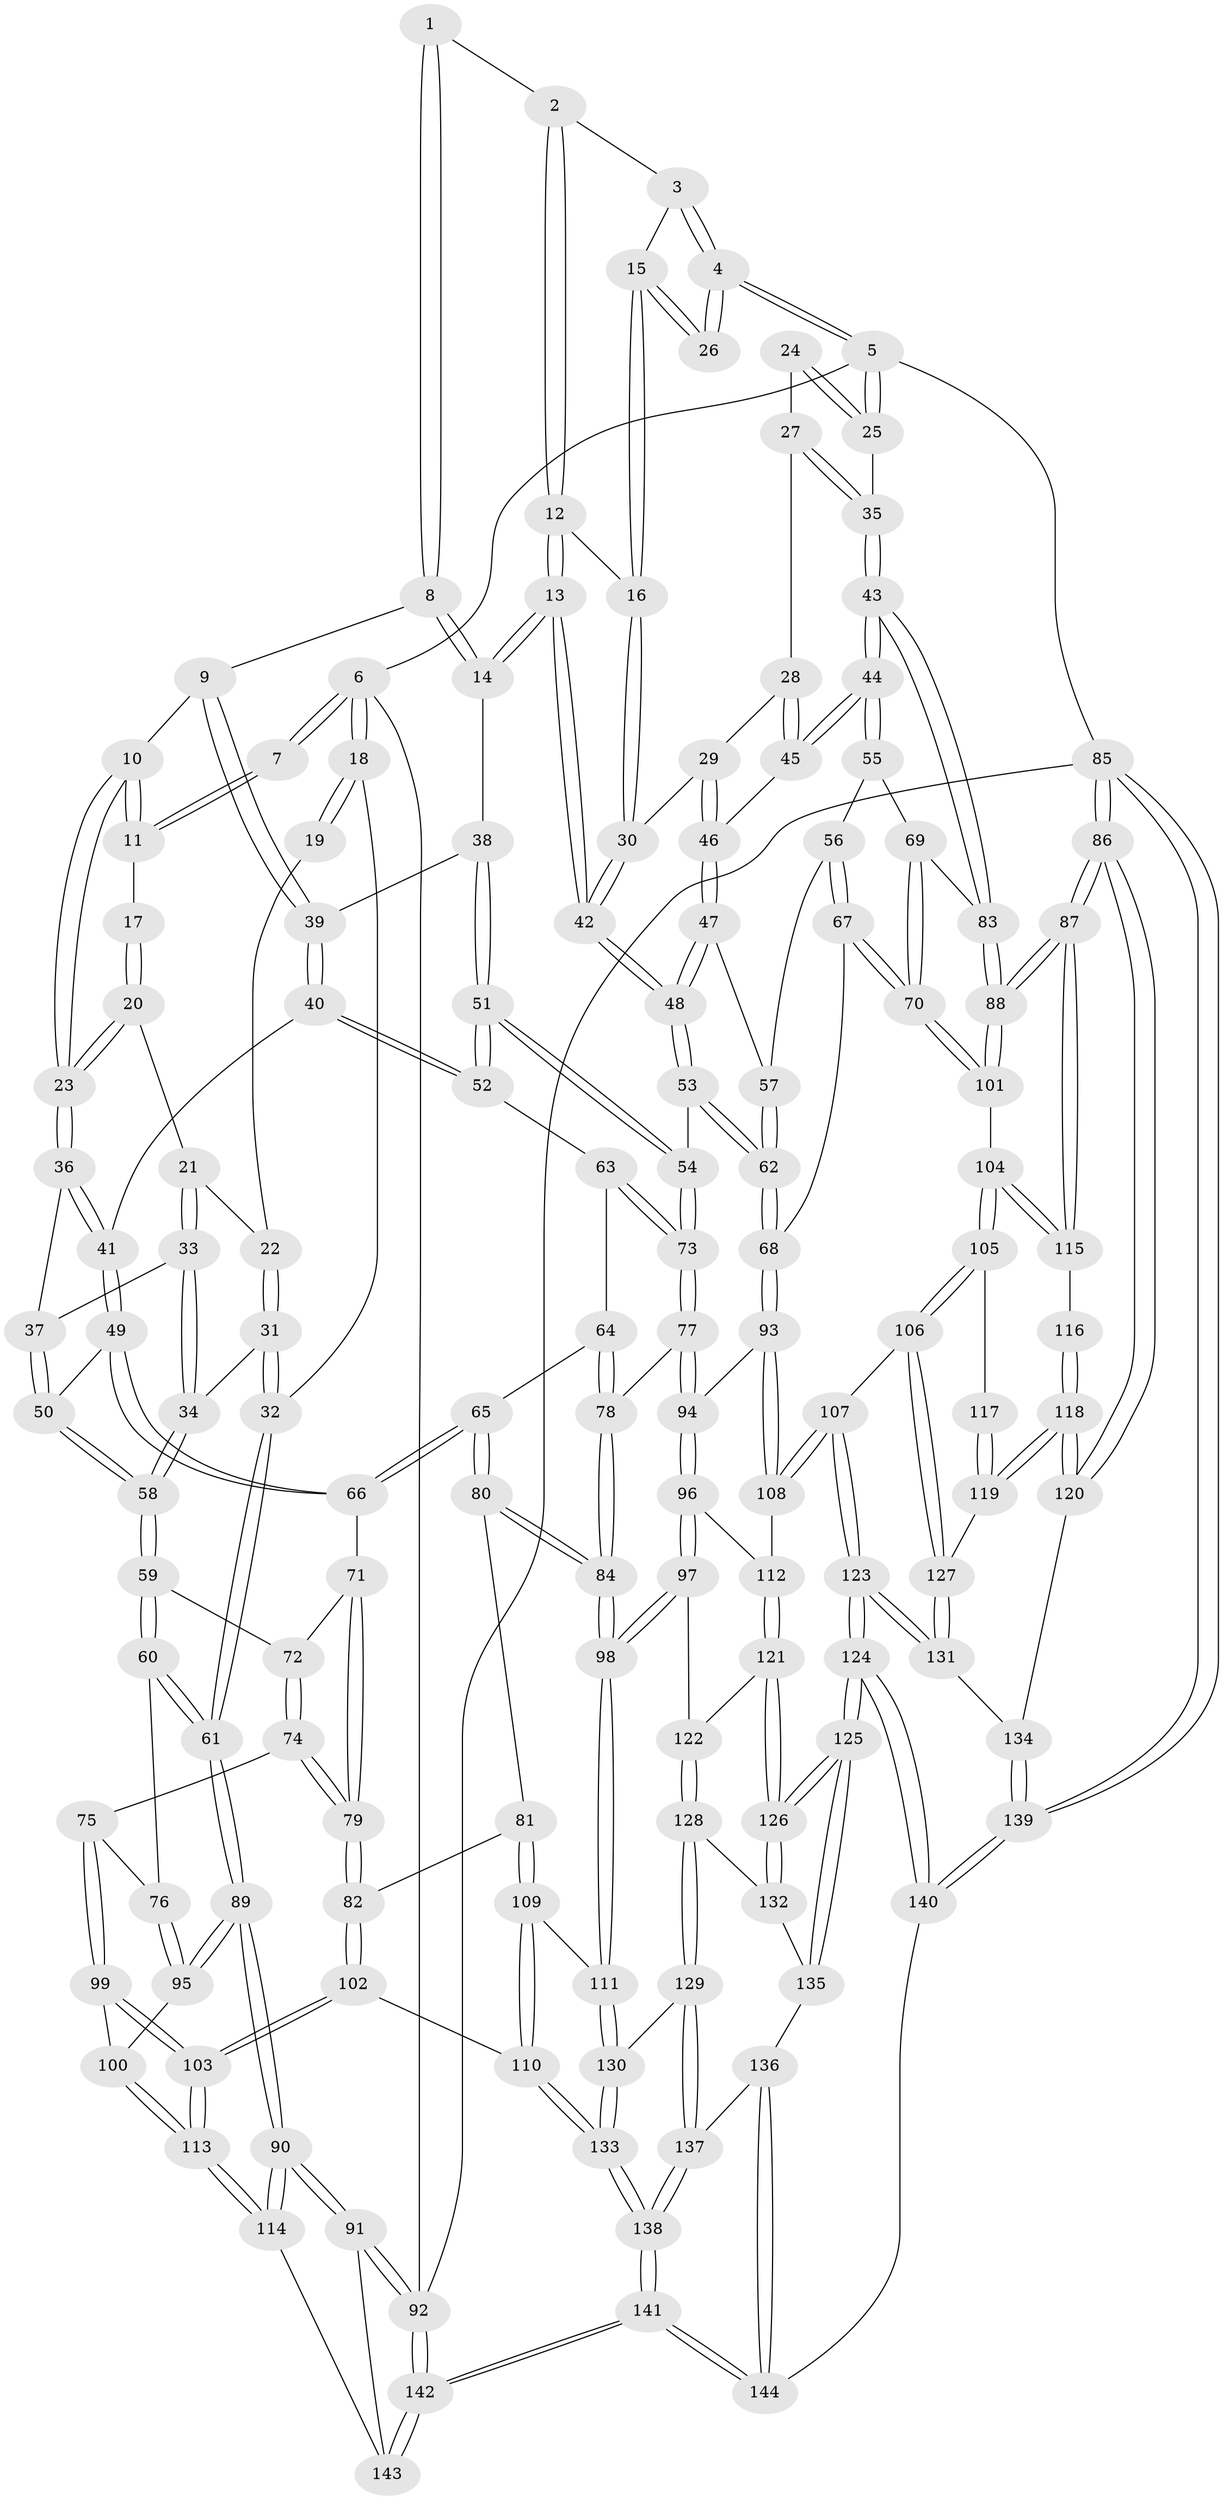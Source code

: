 // coarse degree distribution, {4: 0.43103448275862066, 3: 0.27586206896551724, 2: 0.08620689655172414, 5: 0.20689655172413793}
// Generated by graph-tools (version 1.1) at 2025/38/03/04/25 23:38:27]
// undirected, 144 vertices, 357 edges
graph export_dot {
  node [color=gray90,style=filled];
  1 [pos="+0.6032632988764038+0"];
  2 [pos="+0.6785731133162932+0"];
  3 [pos="+0.7403999591066889+0"];
  4 [pos="+1+0"];
  5 [pos="+1+0"];
  6 [pos="+0+0"];
  7 [pos="+0.40600568592484715+0"];
  8 [pos="+0.5413408867810355+0.15032948055474676"];
  9 [pos="+0.40768908426161354+0.16973663741759354"];
  10 [pos="+0.3632903072755056+0.1531588342861653"];
  11 [pos="+0.34869742826803757+0.0028262147207094956"];
  12 [pos="+0.6978003541607805+0.1882663709947983"];
  13 [pos="+0.6659131212225448+0.24010875892790434"];
  14 [pos="+0.580171559052842+0.19180846705350815"];
  15 [pos="+0.8439667432303013+0.06850825174276189"];
  16 [pos="+0.8245351698240604+0.12643490965493942"];
  17 [pos="+0.1957212733623656+0.06054630318782992"];
  18 [pos="+0+0"];
  19 [pos="+0.13999620924249787+0.049428792099951435"];
  20 [pos="+0.2510463589154746+0.18102317135785184"];
  21 [pos="+0.17708041943948102+0.16856376931752468"];
  22 [pos="+0.15268091190757344+0.1302144591347469"];
  23 [pos="+0.2925706052326464+0.20678396769546412"];
  24 [pos="+0.9387700351524891+0.10080399875518825"];
  25 [pos="+1+0.10590484196480181"];
  26 [pos="+0.9341680917820686+0.09668611116875762"];
  27 [pos="+0.9479830024056161+0.19753646448493414"];
  28 [pos="+0.9176149767299466+0.22396512010877073"];
  29 [pos="+0.88349895527016+0.23595073134990877"];
  30 [pos="+0.8761625162138583+0.23280402339640513"];
  31 [pos="+0+0.2291779275571493"];
  32 [pos="+0+0.11830255435219898"];
  33 [pos="+0.04807377967848233+0.2620596728037424"];
  34 [pos="+0.039292318045600676+0.2643077180631876"];
  35 [pos="+1+0.1930829622524178"];
  36 [pos="+0.2898595060170084+0.21589444015462153"];
  37 [pos="+0.22341622020030275+0.26586906513778613"];
  38 [pos="+0.4826097883159275+0.3021331211795624"];
  39 [pos="+0.44625522636678494+0.2826053862961828"];
  40 [pos="+0.3654520768411382+0.3524885519453996"];
  41 [pos="+0.3289882926382094+0.3219422149599034"];
  42 [pos="+0.6862162081075324+0.30278912844359435"];
  43 [pos="+1+0.3785287353573862"];
  44 [pos="+1+0.36675777819598104"];
  45 [pos="+1+0.30856662595668977"];
  46 [pos="+0.8938506552860462+0.306408792459045"];
  47 [pos="+0.8887563290816818+0.33775744639428307"];
  48 [pos="+0.6859809274583428+0.3063883561999675"];
  49 [pos="+0.2258344591760951+0.3953439475996762"];
  50 [pos="+0.2025093680417199+0.38139745372066475"];
  51 [pos="+0.53117441969205+0.39172382064528866"];
  52 [pos="+0.3736735679511771+0.3769222904481085"];
  53 [pos="+0.6662592295783912+0.3956886068787829"];
  54 [pos="+0.5792212120500827+0.4284911915294643"];
  55 [pos="+0.9566191139530691+0.3892718149344191"];
  56 [pos="+0.9378058381721484+0.3815808234524714"];
  57 [pos="+0.8928465542990347+0.3565339241287429"];
  58 [pos="+0.10848581764208087+0.3895922693061107"];
  59 [pos="+0.10319551960904644+0.4066026728617247"];
  60 [pos="+0.025351737873960573+0.5017661744394012"];
  61 [pos="+0+0.5028271736117714"];
  62 [pos="+0.7631263965225425+0.4817411552895035"];
  63 [pos="+0.3649126997460368+0.40789156127649057"];
  64 [pos="+0.3400568050366762+0.4472262715637982"];
  65 [pos="+0.277490303488408+0.4691780481854203"];
  66 [pos="+0.264890624007931+0.46385281473265877"];
  67 [pos="+0.8062522523996042+0.5384712554114441"];
  68 [pos="+0.7914653984408164+0.5328427017239971"];
  69 [pos="+0.9177094214314456+0.4884968703355279"];
  70 [pos="+0.8573532110811808+0.5607133066030819"];
  71 [pos="+0.25639791536574563+0.46889141462225703"];
  72 [pos="+0.16084916427148097+0.48321139997742574"];
  73 [pos="+0.5282714330014973+0.506567699974051"];
  74 [pos="+0.14617417159691046+0.5837342568501882"];
  75 [pos="+0.12674847194039932+0.5836738413433248"];
  76 [pos="+0.056427134863695404+0.5351052321158559"];
  77 [pos="+0.5180301756687717+0.529414839866834"];
  78 [pos="+0.4359764462501332+0.5529284928197752"];
  79 [pos="+0.15794313848545172+0.5881990378371348"];
  80 [pos="+0.30034624106225777+0.5870138470373846"];
  81 [pos="+0.25538598860573436+0.615837389311822"];
  82 [pos="+0.16573879046301793+0.5946085803528854"];
  83 [pos="+1+0.38347625608718333"];
  84 [pos="+0.3823326746932879+0.6041097084251383"];
  85 [pos="+1+1"];
  86 [pos="+1+1"];
  87 [pos="+1+0.9307168247010118"];
  88 [pos="+1+0.6007238069481848"];
  89 [pos="+0+0.7013765787350484"];
  90 [pos="+0+0.7630561639919572"];
  91 [pos="+0+0.8769993189144306"];
  92 [pos="+0+1"];
  93 [pos="+0.7243172997075782+0.6162510892590951"];
  94 [pos="+0.5325267945059309+0.5600707988957251"];
  95 [pos="+0.008870356600926096+0.6598235131793938"];
  96 [pos="+0.552823230940162+0.6748390497718487"];
  97 [pos="+0.40692404514397895+0.7476204892610632"];
  98 [pos="+0.4025012722958965+0.7475969660417346"];
  99 [pos="+0.10538008434932249+0.6145796325413841"];
  100 [pos="+0.05537059131823727+0.6668828607320169"];
  101 [pos="+0.8973830619097789+0.5978922657165554"];
  102 [pos="+0.16245425072394692+0.8021185641414821"];
  103 [pos="+0.1436278420674728+0.8082934968732363"];
  104 [pos="+0.8957509544815789+0.6112265119466805"];
  105 [pos="+0.8002311996371557+0.7741921324917072"];
  106 [pos="+0.7831760208543227+0.7852711015509697"];
  107 [pos="+0.7733799693060289+0.7861795484653709"];
  108 [pos="+0.6850658215922488+0.7133585020000358"];
  109 [pos="+0.25680355779930514+0.6410355683280299"];
  110 [pos="+0.19394691648130313+0.8011237069297262"];
  111 [pos="+0.3721925085082887+0.772282225894608"];
  112 [pos="+0.628617044522562+0.7278216567492711"];
  113 [pos="+0.1269852306831313+0.8150687963701488"];
  114 [pos="+0.12404525894125659+0.8175402467193367"];
  115 [pos="+0.940376486447348+0.7651081299973574"];
  116 [pos="+0.9352720119656089+0.7675792668748129"];
  117 [pos="+0.9038285094445064+0.7755857290150587"];
  118 [pos="+0.9003770978909632+0.8644921700640604"];
  119 [pos="+0.8795275235187132+0.8537837167842482"];
  120 [pos="+0.9480679523988141+0.9117627973967348"];
  121 [pos="+0.5962571041219094+0.8065814083445695"];
  122 [pos="+0.5019118915744851+0.8121084418090752"];
  123 [pos="+0.7254714702602956+0.9042899817013477"];
  124 [pos="+0.6606775438526408+1"];
  125 [pos="+0.6560806179548645+0.9987922370616678"];
  126 [pos="+0.6185062057244093+0.9101463342519309"];
  127 [pos="+0.8465998164699382+0.8485537647059737"];
  128 [pos="+0.49496642264275126+0.8667279104715186"];
  129 [pos="+0.43882389407183453+0.878679896893148"];
  130 [pos="+0.3706211573744369+0.7742747951341628"];
  131 [pos="+0.83817713374372+0.8959809926508246"];
  132 [pos="+0.49553262976879225+0.867616363167807"];
  133 [pos="+0.29064816693207135+0.8284362752716574"];
  134 [pos="+0.8431294332792658+0.9065709078148717"];
  135 [pos="+0.4939112750046971+0.9315313240121185"];
  136 [pos="+0.45452453711263585+0.9370167400674021"];
  137 [pos="+0.4370640549132701+0.9097916511768274"];
  138 [pos="+0.3096026879567426+0.9237381230673511"];
  139 [pos="+0.7698770732301617+1"];
  140 [pos="+0.6987163270899147+1"];
  141 [pos="+0.29702702307506496+1"];
  142 [pos="+0.12450478552379561+1"];
  143 [pos="+0.1052155287396563+0.926377484018771"];
  144 [pos="+0.3066307550515258+1"];
  1 -- 2;
  1 -- 8;
  1 -- 8;
  2 -- 3;
  2 -- 12;
  2 -- 12;
  3 -- 4;
  3 -- 4;
  3 -- 15;
  4 -- 5;
  4 -- 5;
  4 -- 26;
  4 -- 26;
  5 -- 6;
  5 -- 25;
  5 -- 25;
  5 -- 85;
  6 -- 7;
  6 -- 7;
  6 -- 18;
  6 -- 18;
  6 -- 92;
  7 -- 11;
  7 -- 11;
  8 -- 9;
  8 -- 14;
  8 -- 14;
  9 -- 10;
  9 -- 39;
  9 -- 39;
  10 -- 11;
  10 -- 11;
  10 -- 23;
  10 -- 23;
  11 -- 17;
  12 -- 13;
  12 -- 13;
  12 -- 16;
  13 -- 14;
  13 -- 14;
  13 -- 42;
  13 -- 42;
  14 -- 38;
  15 -- 16;
  15 -- 16;
  15 -- 26;
  15 -- 26;
  16 -- 30;
  16 -- 30;
  17 -- 20;
  17 -- 20;
  18 -- 19;
  18 -- 19;
  18 -- 32;
  19 -- 22;
  20 -- 21;
  20 -- 23;
  20 -- 23;
  21 -- 22;
  21 -- 33;
  21 -- 33;
  22 -- 31;
  22 -- 31;
  23 -- 36;
  23 -- 36;
  24 -- 25;
  24 -- 25;
  24 -- 27;
  25 -- 35;
  27 -- 28;
  27 -- 35;
  27 -- 35;
  28 -- 29;
  28 -- 45;
  28 -- 45;
  29 -- 30;
  29 -- 46;
  29 -- 46;
  30 -- 42;
  30 -- 42;
  31 -- 32;
  31 -- 32;
  31 -- 34;
  32 -- 61;
  32 -- 61;
  33 -- 34;
  33 -- 34;
  33 -- 37;
  34 -- 58;
  34 -- 58;
  35 -- 43;
  35 -- 43;
  36 -- 37;
  36 -- 41;
  36 -- 41;
  37 -- 50;
  37 -- 50;
  38 -- 39;
  38 -- 51;
  38 -- 51;
  39 -- 40;
  39 -- 40;
  40 -- 41;
  40 -- 52;
  40 -- 52;
  41 -- 49;
  41 -- 49;
  42 -- 48;
  42 -- 48;
  43 -- 44;
  43 -- 44;
  43 -- 83;
  43 -- 83;
  44 -- 45;
  44 -- 45;
  44 -- 55;
  44 -- 55;
  45 -- 46;
  46 -- 47;
  46 -- 47;
  47 -- 48;
  47 -- 48;
  47 -- 57;
  48 -- 53;
  48 -- 53;
  49 -- 50;
  49 -- 66;
  49 -- 66;
  50 -- 58;
  50 -- 58;
  51 -- 52;
  51 -- 52;
  51 -- 54;
  51 -- 54;
  52 -- 63;
  53 -- 54;
  53 -- 62;
  53 -- 62;
  54 -- 73;
  54 -- 73;
  55 -- 56;
  55 -- 69;
  56 -- 57;
  56 -- 67;
  56 -- 67;
  57 -- 62;
  57 -- 62;
  58 -- 59;
  58 -- 59;
  59 -- 60;
  59 -- 60;
  59 -- 72;
  60 -- 61;
  60 -- 61;
  60 -- 76;
  61 -- 89;
  61 -- 89;
  62 -- 68;
  62 -- 68;
  63 -- 64;
  63 -- 73;
  63 -- 73;
  64 -- 65;
  64 -- 78;
  64 -- 78;
  65 -- 66;
  65 -- 66;
  65 -- 80;
  65 -- 80;
  66 -- 71;
  67 -- 68;
  67 -- 70;
  67 -- 70;
  68 -- 93;
  68 -- 93;
  69 -- 70;
  69 -- 70;
  69 -- 83;
  70 -- 101;
  70 -- 101;
  71 -- 72;
  71 -- 79;
  71 -- 79;
  72 -- 74;
  72 -- 74;
  73 -- 77;
  73 -- 77;
  74 -- 75;
  74 -- 79;
  74 -- 79;
  75 -- 76;
  75 -- 99;
  75 -- 99;
  76 -- 95;
  76 -- 95;
  77 -- 78;
  77 -- 94;
  77 -- 94;
  78 -- 84;
  78 -- 84;
  79 -- 82;
  79 -- 82;
  80 -- 81;
  80 -- 84;
  80 -- 84;
  81 -- 82;
  81 -- 109;
  81 -- 109;
  82 -- 102;
  82 -- 102;
  83 -- 88;
  83 -- 88;
  84 -- 98;
  84 -- 98;
  85 -- 86;
  85 -- 86;
  85 -- 139;
  85 -- 139;
  85 -- 92;
  86 -- 87;
  86 -- 87;
  86 -- 120;
  86 -- 120;
  87 -- 88;
  87 -- 88;
  87 -- 115;
  87 -- 115;
  88 -- 101;
  88 -- 101;
  89 -- 90;
  89 -- 90;
  89 -- 95;
  89 -- 95;
  90 -- 91;
  90 -- 91;
  90 -- 114;
  90 -- 114;
  91 -- 92;
  91 -- 92;
  91 -- 143;
  92 -- 142;
  92 -- 142;
  93 -- 94;
  93 -- 108;
  93 -- 108;
  94 -- 96;
  94 -- 96;
  95 -- 100;
  96 -- 97;
  96 -- 97;
  96 -- 112;
  97 -- 98;
  97 -- 98;
  97 -- 122;
  98 -- 111;
  98 -- 111;
  99 -- 100;
  99 -- 103;
  99 -- 103;
  100 -- 113;
  100 -- 113;
  101 -- 104;
  102 -- 103;
  102 -- 103;
  102 -- 110;
  103 -- 113;
  103 -- 113;
  104 -- 105;
  104 -- 105;
  104 -- 115;
  104 -- 115;
  105 -- 106;
  105 -- 106;
  105 -- 117;
  106 -- 107;
  106 -- 127;
  106 -- 127;
  107 -- 108;
  107 -- 108;
  107 -- 123;
  107 -- 123;
  108 -- 112;
  109 -- 110;
  109 -- 110;
  109 -- 111;
  110 -- 133;
  110 -- 133;
  111 -- 130;
  111 -- 130;
  112 -- 121;
  112 -- 121;
  113 -- 114;
  113 -- 114;
  114 -- 143;
  115 -- 116;
  116 -- 118;
  116 -- 118;
  117 -- 119;
  117 -- 119;
  118 -- 119;
  118 -- 119;
  118 -- 120;
  118 -- 120;
  119 -- 127;
  120 -- 134;
  121 -- 122;
  121 -- 126;
  121 -- 126;
  122 -- 128;
  122 -- 128;
  123 -- 124;
  123 -- 124;
  123 -- 131;
  123 -- 131;
  124 -- 125;
  124 -- 125;
  124 -- 140;
  124 -- 140;
  125 -- 126;
  125 -- 126;
  125 -- 135;
  125 -- 135;
  126 -- 132;
  126 -- 132;
  127 -- 131;
  127 -- 131;
  128 -- 129;
  128 -- 129;
  128 -- 132;
  129 -- 130;
  129 -- 137;
  129 -- 137;
  130 -- 133;
  130 -- 133;
  131 -- 134;
  132 -- 135;
  133 -- 138;
  133 -- 138;
  134 -- 139;
  134 -- 139;
  135 -- 136;
  136 -- 137;
  136 -- 144;
  136 -- 144;
  137 -- 138;
  137 -- 138;
  138 -- 141;
  138 -- 141;
  139 -- 140;
  139 -- 140;
  140 -- 144;
  141 -- 142;
  141 -- 142;
  141 -- 144;
  141 -- 144;
  142 -- 143;
  142 -- 143;
}
